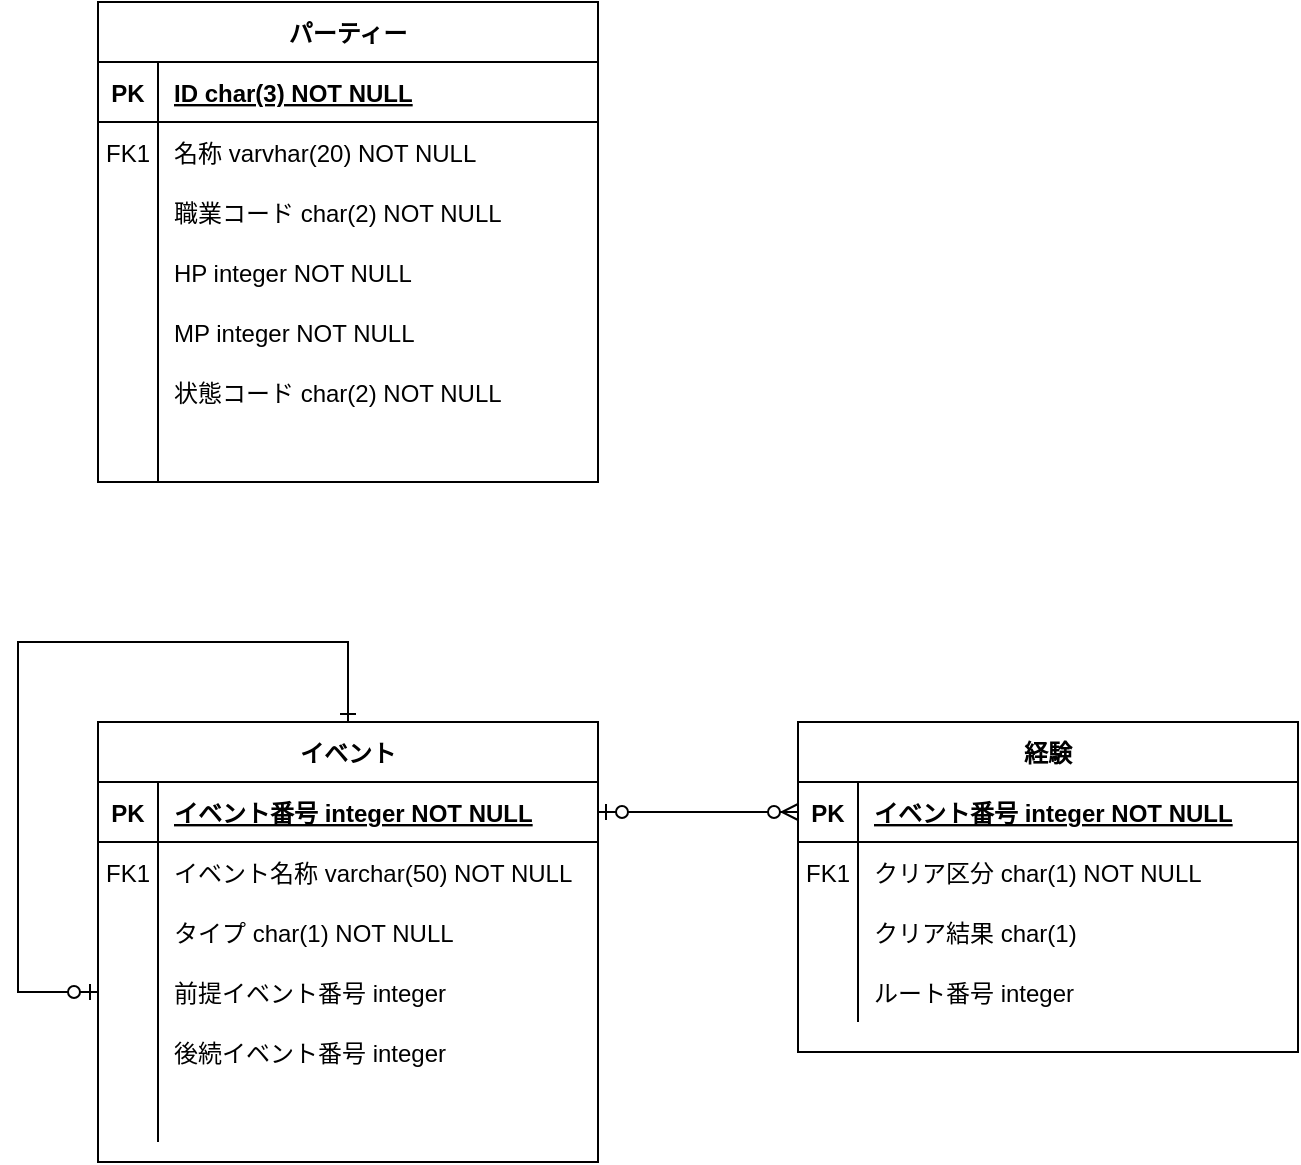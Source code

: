<mxfile version="13.7.3" type="device"><diagram id="R2lEEEUBdFMjLlhIrx00" name="Page-1"><mxGraphModel dx="852" dy="494" grid="1" gridSize="10" guides="1" tooltips="1" connect="1" arrows="1" fold="1" page="1" pageScale="1" pageWidth="850" pageHeight="1100" math="0" shadow="0" extFonts="Permanent Marker^https://fonts.googleapis.com/css?family=Permanent+Marker"><root><mxCell id="0"/><mxCell id="1" parent="0"/><mxCell id="8qc2UQ5pfmBeNomNrY59-1" style="edgeStyle=orthogonalEdgeStyle;rounded=0;orthogonalLoop=1;jettySize=auto;html=1;endArrow=ERzeroToMany;endFill=1;startArrow=ERzeroToOne;startFill=1;exitX=1;exitY=0.5;exitDx=0;exitDy=0;entryX=0;entryY=0.5;entryDx=0;entryDy=0;" edge="1" parent="1" source="8qc2UQ5pfmBeNomNrY59-4" target="8qc2UQ5pfmBeNomNrY59-24"><mxGeometry relative="1" as="geometry"/></mxCell><mxCell id="8qc2UQ5pfmBeNomNrY59-2" value="" style="shape=partialRectangle;overflow=hidden;connectable=0;fillColor=none;top=0;left=0;bottom=0;right=0;" vertex="1" parent="1"><mxGeometry x="210" y="810" width="30" height="30" as="geometry"/></mxCell><mxCell id="8qc2UQ5pfmBeNomNrY59-3" value="イベント" style="shape=table;startSize=30;container=1;collapsible=1;childLayout=tableLayout;fixedRows=1;rowLines=0;fontStyle=1;align=center;resizeLast=1;" vertex="1" parent="1"><mxGeometry x="180" y="820" width="250" height="220" as="geometry"><mxRectangle x="425" y="30" width="70" height="30" as="alternateBounds"/></mxGeometry></mxCell><mxCell id="8qc2UQ5pfmBeNomNrY59-4" value="" style="shape=partialRectangle;collapsible=0;dropTarget=0;pointerEvents=0;fillColor=none;points=[[0,0.5],[1,0.5]];portConstraint=eastwest;top=0;left=0;right=0;bottom=1;" vertex="1" parent="8qc2UQ5pfmBeNomNrY59-3"><mxGeometry y="30" width="250" height="30" as="geometry"/></mxCell><mxCell id="8qc2UQ5pfmBeNomNrY59-5" value="PK" style="shape=partialRectangle;overflow=hidden;connectable=0;fillColor=none;top=0;left=0;bottom=0;right=0;fontStyle=1;" vertex="1" parent="8qc2UQ5pfmBeNomNrY59-4"><mxGeometry width="30" height="30" as="geometry"/></mxCell><mxCell id="8qc2UQ5pfmBeNomNrY59-6" value="イベント番号 integer NOT NULL" style="shape=partialRectangle;overflow=hidden;connectable=0;fillColor=none;top=0;left=0;bottom=0;right=0;align=left;spacingLeft=6;fontStyle=5;" vertex="1" parent="8qc2UQ5pfmBeNomNrY59-4"><mxGeometry x="30" width="220" height="30" as="geometry"/></mxCell><mxCell id="8qc2UQ5pfmBeNomNrY59-7" value="" style="shape=partialRectangle;collapsible=0;dropTarget=0;pointerEvents=0;fillColor=none;points=[[0,0.5],[1,0.5]];portConstraint=eastwest;top=0;left=0;right=0;bottom=0;" vertex="1" parent="8qc2UQ5pfmBeNomNrY59-3"><mxGeometry y="60" width="250" height="30" as="geometry"/></mxCell><mxCell id="8qc2UQ5pfmBeNomNrY59-8" value="FK1" style="shape=partialRectangle;overflow=hidden;connectable=0;fillColor=none;top=0;left=0;bottom=0;right=0;" vertex="1" parent="8qc2UQ5pfmBeNomNrY59-7"><mxGeometry width="30" height="30" as="geometry"/></mxCell><mxCell id="8qc2UQ5pfmBeNomNrY59-9" value="イベント名称 varchar(50) NOT NULL" style="shape=partialRectangle;overflow=hidden;connectable=0;fillColor=none;top=0;left=0;bottom=0;right=0;align=left;spacingLeft=6;" vertex="1" parent="8qc2UQ5pfmBeNomNrY59-7"><mxGeometry x="30" width="220" height="30" as="geometry"/></mxCell><mxCell id="8qc2UQ5pfmBeNomNrY59-10" value="" style="shape=partialRectangle;collapsible=0;dropTarget=0;pointerEvents=0;fillColor=none;points=[[0,0.5],[1,0.5]];portConstraint=eastwest;top=0;left=0;right=0;bottom=0;" vertex="1" parent="8qc2UQ5pfmBeNomNrY59-3"><mxGeometry y="90" width="250" height="30" as="geometry"/></mxCell><mxCell id="8qc2UQ5pfmBeNomNrY59-11" value="" style="shape=partialRectangle;overflow=hidden;connectable=0;fillColor=none;top=0;left=0;bottom=0;right=0;" vertex="1" parent="8qc2UQ5pfmBeNomNrY59-10"><mxGeometry width="30" height="30" as="geometry"/></mxCell><mxCell id="8qc2UQ5pfmBeNomNrY59-12" value="タイプ char(1) NOT NULL" style="shape=partialRectangle;overflow=hidden;connectable=0;fillColor=none;top=0;left=0;bottom=0;right=0;align=left;spacingLeft=6;" vertex="1" parent="8qc2UQ5pfmBeNomNrY59-10"><mxGeometry x="30" width="220" height="30" as="geometry"/></mxCell><mxCell id="8qc2UQ5pfmBeNomNrY59-13" value="" style="shape=partialRectangle;collapsible=0;dropTarget=0;pointerEvents=0;fillColor=none;points=[[0,0.5],[1,0.5]];portConstraint=eastwest;top=0;left=0;right=0;bottom=0;" vertex="1" parent="8qc2UQ5pfmBeNomNrY59-3"><mxGeometry y="120" width="250" height="30" as="geometry"/></mxCell><mxCell id="8qc2UQ5pfmBeNomNrY59-14" value="" style="shape=partialRectangle;overflow=hidden;connectable=0;fillColor=none;top=0;left=0;bottom=0;right=0;" vertex="1" parent="8qc2UQ5pfmBeNomNrY59-13"><mxGeometry width="30" height="30" as="geometry"/></mxCell><mxCell id="8qc2UQ5pfmBeNomNrY59-15" value="前提イベント番号 integer" style="shape=partialRectangle;overflow=hidden;connectable=0;fillColor=none;top=0;left=0;bottom=0;right=0;align=left;spacingLeft=6;" vertex="1" parent="8qc2UQ5pfmBeNomNrY59-13"><mxGeometry x="30" width="220" height="30" as="geometry"/></mxCell><mxCell id="8qc2UQ5pfmBeNomNrY59-16" value="" style="shape=partialRectangle;collapsible=0;dropTarget=0;pointerEvents=0;fillColor=none;points=[[0,0.5],[1,0.5]];portConstraint=eastwest;top=0;left=0;right=0;bottom=0;" vertex="1" parent="8qc2UQ5pfmBeNomNrY59-3"><mxGeometry y="150" width="250" height="30" as="geometry"/></mxCell><mxCell id="8qc2UQ5pfmBeNomNrY59-17" value="" style="shape=partialRectangle;overflow=hidden;connectable=0;fillColor=none;top=0;left=0;bottom=0;right=0;" vertex="1" parent="8qc2UQ5pfmBeNomNrY59-16"><mxGeometry width="30" height="30" as="geometry"/></mxCell><mxCell id="8qc2UQ5pfmBeNomNrY59-18" value="後続イベント番号 integer" style="shape=partialRectangle;overflow=hidden;connectable=0;fillColor=none;top=0;left=0;bottom=0;right=0;align=left;spacingLeft=6;" vertex="1" parent="8qc2UQ5pfmBeNomNrY59-16"><mxGeometry x="30" width="220" height="30" as="geometry"/></mxCell><mxCell id="8qc2UQ5pfmBeNomNrY59-19" value="" style="shape=partialRectangle;collapsible=0;dropTarget=0;pointerEvents=0;fillColor=none;points=[[0,0.5],[1,0.5]];portConstraint=eastwest;top=0;left=0;right=0;bottom=0;" vertex="1" parent="8qc2UQ5pfmBeNomNrY59-3"><mxGeometry y="180" width="250" height="30" as="geometry"/></mxCell><mxCell id="8qc2UQ5pfmBeNomNrY59-20" value="" style="shape=partialRectangle;overflow=hidden;connectable=0;fillColor=none;top=0;left=0;bottom=0;right=0;" vertex="1" parent="8qc2UQ5pfmBeNomNrY59-19"><mxGeometry width="30" height="30" as="geometry"/></mxCell><mxCell id="8qc2UQ5pfmBeNomNrY59-21" value="" style="shape=partialRectangle;overflow=hidden;connectable=0;fillColor=none;top=0;left=0;bottom=0;right=0;align=left;spacingLeft=6;" vertex="1" parent="8qc2UQ5pfmBeNomNrY59-19"><mxGeometry x="30" width="220" height="30" as="geometry"/></mxCell><mxCell id="8qc2UQ5pfmBeNomNrY59-22" style="edgeStyle=orthogonalEdgeStyle;rounded=0;orthogonalLoop=1;jettySize=auto;html=1;endArrow=ERone;endFill=0;startArrow=ERzeroToOne;startFill=1;exitX=0;exitY=0.5;exitDx=0;exitDy=0;entryX=0.5;entryY=0;entryDx=0;entryDy=0;" edge="1" parent="8qc2UQ5pfmBeNomNrY59-3" source="8qc2UQ5pfmBeNomNrY59-13" target="8qc2UQ5pfmBeNomNrY59-3"><mxGeometry relative="1" as="geometry"><mxPoint x="110" y="282.5" as="sourcePoint"/><mxPoint x="180" y="220" as="targetPoint"/><Array as="points"><mxPoint x="-40" y="135"/><mxPoint x="-40" y="-40"/><mxPoint x="125" y="-40"/></Array></mxGeometry></mxCell><mxCell id="8qc2UQ5pfmBeNomNrY59-23" value="経験" style="shape=table;startSize=30;container=1;collapsible=1;childLayout=tableLayout;fixedRows=1;rowLines=0;fontStyle=1;align=center;resizeLast=1;" vertex="1" parent="1"><mxGeometry x="530" y="820" width="250" height="165" as="geometry"><mxRectangle x="680" y="30" width="90" height="30" as="alternateBounds"/></mxGeometry></mxCell><mxCell id="8qc2UQ5pfmBeNomNrY59-24" value="" style="shape=partialRectangle;collapsible=0;dropTarget=0;pointerEvents=0;fillColor=none;points=[[0,0.5],[1,0.5]];portConstraint=eastwest;top=0;left=0;right=0;bottom=1;" vertex="1" parent="8qc2UQ5pfmBeNomNrY59-23"><mxGeometry y="30" width="250" height="30" as="geometry"/></mxCell><mxCell id="8qc2UQ5pfmBeNomNrY59-25" value="PK" style="shape=partialRectangle;overflow=hidden;connectable=0;fillColor=none;top=0;left=0;bottom=0;right=0;fontStyle=1;" vertex="1" parent="8qc2UQ5pfmBeNomNrY59-24"><mxGeometry width="30" height="30" as="geometry"/></mxCell><mxCell id="8qc2UQ5pfmBeNomNrY59-26" value="イベント番号 integer NOT NULL" style="shape=partialRectangle;overflow=hidden;connectable=0;fillColor=none;top=0;left=0;bottom=0;right=0;align=left;spacingLeft=6;fontStyle=5;" vertex="1" parent="8qc2UQ5pfmBeNomNrY59-24"><mxGeometry x="30" width="220" height="30" as="geometry"/></mxCell><mxCell id="8qc2UQ5pfmBeNomNrY59-27" value="" style="shape=partialRectangle;collapsible=0;dropTarget=0;pointerEvents=0;fillColor=none;points=[[0,0.5],[1,0.5]];portConstraint=eastwest;top=0;left=0;right=0;bottom=0;" vertex="1" parent="8qc2UQ5pfmBeNomNrY59-23"><mxGeometry y="60" width="250" height="30" as="geometry"/></mxCell><mxCell id="8qc2UQ5pfmBeNomNrY59-28" value="FK1" style="shape=partialRectangle;overflow=hidden;connectable=0;fillColor=none;top=0;left=0;bottom=0;right=0;" vertex="1" parent="8qc2UQ5pfmBeNomNrY59-27"><mxGeometry width="30" height="30" as="geometry"/></mxCell><mxCell id="8qc2UQ5pfmBeNomNrY59-29" value="クリア区分 char(1) NOT NULL" style="shape=partialRectangle;overflow=hidden;connectable=0;fillColor=none;top=0;left=0;bottom=0;right=0;align=left;spacingLeft=6;" vertex="1" parent="8qc2UQ5pfmBeNomNrY59-27"><mxGeometry x="30" width="220" height="30" as="geometry"/></mxCell><mxCell id="8qc2UQ5pfmBeNomNrY59-30" value="" style="shape=partialRectangle;collapsible=0;dropTarget=0;pointerEvents=0;fillColor=none;points=[[0,0.5],[1,0.5]];portConstraint=eastwest;top=0;left=0;right=0;bottom=0;" vertex="1" parent="8qc2UQ5pfmBeNomNrY59-23"><mxGeometry y="90" width="250" height="30" as="geometry"/></mxCell><mxCell id="8qc2UQ5pfmBeNomNrY59-31" value="" style="shape=partialRectangle;overflow=hidden;connectable=0;fillColor=none;top=0;left=0;bottom=0;right=0;" vertex="1" parent="8qc2UQ5pfmBeNomNrY59-30"><mxGeometry width="30" height="30" as="geometry"/></mxCell><mxCell id="8qc2UQ5pfmBeNomNrY59-32" value="クリア結果 char(1)" style="shape=partialRectangle;overflow=hidden;connectable=0;fillColor=none;top=0;left=0;bottom=0;right=0;align=left;spacingLeft=6;" vertex="1" parent="8qc2UQ5pfmBeNomNrY59-30"><mxGeometry x="30" width="220" height="30" as="geometry"/></mxCell><mxCell id="8qc2UQ5pfmBeNomNrY59-33" value="" style="shape=partialRectangle;collapsible=0;dropTarget=0;pointerEvents=0;fillColor=none;points=[[0,0.5],[1,0.5]];portConstraint=eastwest;top=0;left=0;right=0;bottom=0;" vertex="1" parent="8qc2UQ5pfmBeNomNrY59-23"><mxGeometry y="120" width="250" height="30" as="geometry"/></mxCell><mxCell id="8qc2UQ5pfmBeNomNrY59-34" value="" style="shape=partialRectangle;overflow=hidden;connectable=0;fillColor=none;top=0;left=0;bottom=0;right=0;" vertex="1" parent="8qc2UQ5pfmBeNomNrY59-33"><mxGeometry width="30" height="30" as="geometry"/></mxCell><mxCell id="8qc2UQ5pfmBeNomNrY59-35" value="ルート番号 integer" style="shape=partialRectangle;overflow=hidden;connectable=0;fillColor=none;top=0;left=0;bottom=0;right=0;align=left;spacingLeft=6;" vertex="1" parent="8qc2UQ5pfmBeNomNrY59-33"><mxGeometry x="30" width="220" height="30" as="geometry"/></mxCell><mxCell id="8qc2UQ5pfmBeNomNrY59-36" value="パーティー" style="shape=table;startSize=30;container=1;collapsible=1;childLayout=tableLayout;fixedRows=1;rowLines=0;fontStyle=1;align=center;resizeLast=1;" vertex="1" parent="1"><mxGeometry x="180" y="460" width="250" height="240" as="geometry"><mxRectangle x="680" y="30" width="90" height="30" as="alternateBounds"/></mxGeometry></mxCell><mxCell id="8qc2UQ5pfmBeNomNrY59-37" value="" style="shape=partialRectangle;collapsible=0;dropTarget=0;pointerEvents=0;fillColor=none;points=[[0,0.5],[1,0.5]];portConstraint=eastwest;top=0;left=0;right=0;bottom=1;" vertex="1" parent="8qc2UQ5pfmBeNomNrY59-36"><mxGeometry y="30" width="250" height="30" as="geometry"/></mxCell><mxCell id="8qc2UQ5pfmBeNomNrY59-38" value="PK" style="shape=partialRectangle;overflow=hidden;connectable=0;fillColor=none;top=0;left=0;bottom=0;right=0;fontStyle=1;" vertex="1" parent="8qc2UQ5pfmBeNomNrY59-37"><mxGeometry width="30" height="30" as="geometry"/></mxCell><mxCell id="8qc2UQ5pfmBeNomNrY59-39" value="ID char(3) NOT NULL" style="shape=partialRectangle;overflow=hidden;connectable=0;fillColor=none;top=0;left=0;bottom=0;right=0;align=left;spacingLeft=6;fontStyle=5;" vertex="1" parent="8qc2UQ5pfmBeNomNrY59-37"><mxGeometry x="30" width="220" height="30" as="geometry"/></mxCell><mxCell id="8qc2UQ5pfmBeNomNrY59-40" value="" style="shape=partialRectangle;collapsible=0;dropTarget=0;pointerEvents=0;fillColor=none;points=[[0,0.5],[1,0.5]];portConstraint=eastwest;top=0;left=0;right=0;bottom=0;" vertex="1" parent="8qc2UQ5pfmBeNomNrY59-36"><mxGeometry y="60" width="250" height="30" as="geometry"/></mxCell><mxCell id="8qc2UQ5pfmBeNomNrY59-41" value="FK1" style="shape=partialRectangle;overflow=hidden;connectable=0;fillColor=none;top=0;left=0;bottom=0;right=0;" vertex="1" parent="8qc2UQ5pfmBeNomNrY59-40"><mxGeometry width="30" height="30" as="geometry"/></mxCell><mxCell id="8qc2UQ5pfmBeNomNrY59-42" value="名称 varvhar(20) NOT NULL" style="shape=partialRectangle;overflow=hidden;connectable=0;fillColor=none;top=0;left=0;bottom=0;right=0;align=left;spacingLeft=6;" vertex="1" parent="8qc2UQ5pfmBeNomNrY59-40"><mxGeometry x="30" width="220" height="30" as="geometry"/></mxCell><mxCell id="8qc2UQ5pfmBeNomNrY59-43" value="" style="shape=partialRectangle;collapsible=0;dropTarget=0;pointerEvents=0;fillColor=none;points=[[0,0.5],[1,0.5]];portConstraint=eastwest;top=0;left=0;right=0;bottom=0;" vertex="1" parent="8qc2UQ5pfmBeNomNrY59-36"><mxGeometry y="90" width="250" height="30" as="geometry"/></mxCell><mxCell id="8qc2UQ5pfmBeNomNrY59-44" value="" style="shape=partialRectangle;overflow=hidden;connectable=0;fillColor=none;top=0;left=0;bottom=0;right=0;" vertex="1" parent="8qc2UQ5pfmBeNomNrY59-43"><mxGeometry width="30" height="30" as="geometry"/></mxCell><mxCell id="8qc2UQ5pfmBeNomNrY59-45" value="職業コード char(2) NOT NULL" style="shape=partialRectangle;overflow=hidden;connectable=0;fillColor=none;top=0;left=0;bottom=0;right=0;align=left;spacingLeft=6;" vertex="1" parent="8qc2UQ5pfmBeNomNrY59-43"><mxGeometry x="30" width="220" height="30" as="geometry"/></mxCell><mxCell id="8qc2UQ5pfmBeNomNrY59-46" value="" style="shape=partialRectangle;collapsible=0;dropTarget=0;pointerEvents=0;fillColor=none;points=[[0,0.5],[1,0.5]];portConstraint=eastwest;top=0;left=0;right=0;bottom=0;" vertex="1" parent="8qc2UQ5pfmBeNomNrY59-36"><mxGeometry y="120" width="250" height="30" as="geometry"/></mxCell><mxCell id="8qc2UQ5pfmBeNomNrY59-47" value="" style="shape=partialRectangle;overflow=hidden;connectable=0;fillColor=none;top=0;left=0;bottom=0;right=0;" vertex="1" parent="8qc2UQ5pfmBeNomNrY59-46"><mxGeometry width="30" height="30" as="geometry"/></mxCell><mxCell id="8qc2UQ5pfmBeNomNrY59-48" value="HP integer NOT NULL" style="shape=partialRectangle;overflow=hidden;connectable=0;fillColor=none;top=0;left=0;bottom=0;right=0;align=left;spacingLeft=6;" vertex="1" parent="8qc2UQ5pfmBeNomNrY59-46"><mxGeometry x="30" width="220" height="30" as="geometry"/></mxCell><mxCell id="8qc2UQ5pfmBeNomNrY59-49" value="" style="shape=partialRectangle;collapsible=0;dropTarget=0;pointerEvents=0;fillColor=none;points=[[0,0.5],[1,0.5]];portConstraint=eastwest;top=0;left=0;right=0;bottom=0;" vertex="1" parent="8qc2UQ5pfmBeNomNrY59-36"><mxGeometry y="150" width="250" height="30" as="geometry"/></mxCell><mxCell id="8qc2UQ5pfmBeNomNrY59-50" value="" style="shape=partialRectangle;overflow=hidden;connectable=0;fillColor=none;top=0;left=0;bottom=0;right=0;" vertex="1" parent="8qc2UQ5pfmBeNomNrY59-49"><mxGeometry width="30" height="30" as="geometry"/></mxCell><mxCell id="8qc2UQ5pfmBeNomNrY59-51" value="MP integer NOT NULL" style="shape=partialRectangle;overflow=hidden;connectable=0;fillColor=none;top=0;left=0;bottom=0;right=0;align=left;spacingLeft=6;" vertex="1" parent="8qc2UQ5pfmBeNomNrY59-49"><mxGeometry x="30" width="220" height="30" as="geometry"/></mxCell><mxCell id="8qc2UQ5pfmBeNomNrY59-52" value="" style="shape=partialRectangle;collapsible=0;dropTarget=0;pointerEvents=0;fillColor=none;points=[[0,0.5],[1,0.5]];portConstraint=eastwest;top=0;left=0;right=0;bottom=0;" vertex="1" parent="8qc2UQ5pfmBeNomNrY59-36"><mxGeometry y="180" width="250" height="30" as="geometry"/></mxCell><mxCell id="8qc2UQ5pfmBeNomNrY59-53" value="" style="shape=partialRectangle;overflow=hidden;connectable=0;fillColor=none;top=0;left=0;bottom=0;right=0;" vertex="1" parent="8qc2UQ5pfmBeNomNrY59-52"><mxGeometry width="30" height="30" as="geometry"/></mxCell><mxCell id="8qc2UQ5pfmBeNomNrY59-54" value="状態コード char(2) NOT NULL" style="shape=partialRectangle;overflow=hidden;connectable=0;fillColor=none;top=0;left=0;bottom=0;right=0;align=left;spacingLeft=6;" vertex="1" parent="8qc2UQ5pfmBeNomNrY59-52"><mxGeometry x="30" width="220" height="30" as="geometry"/></mxCell><mxCell id="8qc2UQ5pfmBeNomNrY59-55" value="" style="shape=partialRectangle;collapsible=0;dropTarget=0;pointerEvents=0;fillColor=none;points=[[0,0.5],[1,0.5]];portConstraint=eastwest;top=0;left=0;right=0;bottom=0;" vertex="1" parent="8qc2UQ5pfmBeNomNrY59-36"><mxGeometry y="210" width="250" height="30" as="geometry"/></mxCell><mxCell id="8qc2UQ5pfmBeNomNrY59-56" value="" style="shape=partialRectangle;overflow=hidden;connectable=0;fillColor=none;top=0;left=0;bottom=0;right=0;" vertex="1" parent="8qc2UQ5pfmBeNomNrY59-55"><mxGeometry width="30" height="30" as="geometry"/></mxCell><mxCell id="8qc2UQ5pfmBeNomNrY59-57" value="" style="shape=partialRectangle;overflow=hidden;connectable=0;fillColor=none;top=0;left=0;bottom=0;right=0;align=left;spacingLeft=6;" vertex="1" parent="8qc2UQ5pfmBeNomNrY59-55"><mxGeometry x="30" width="220" height="30" as="geometry"/></mxCell></root></mxGraphModel></diagram></mxfile>